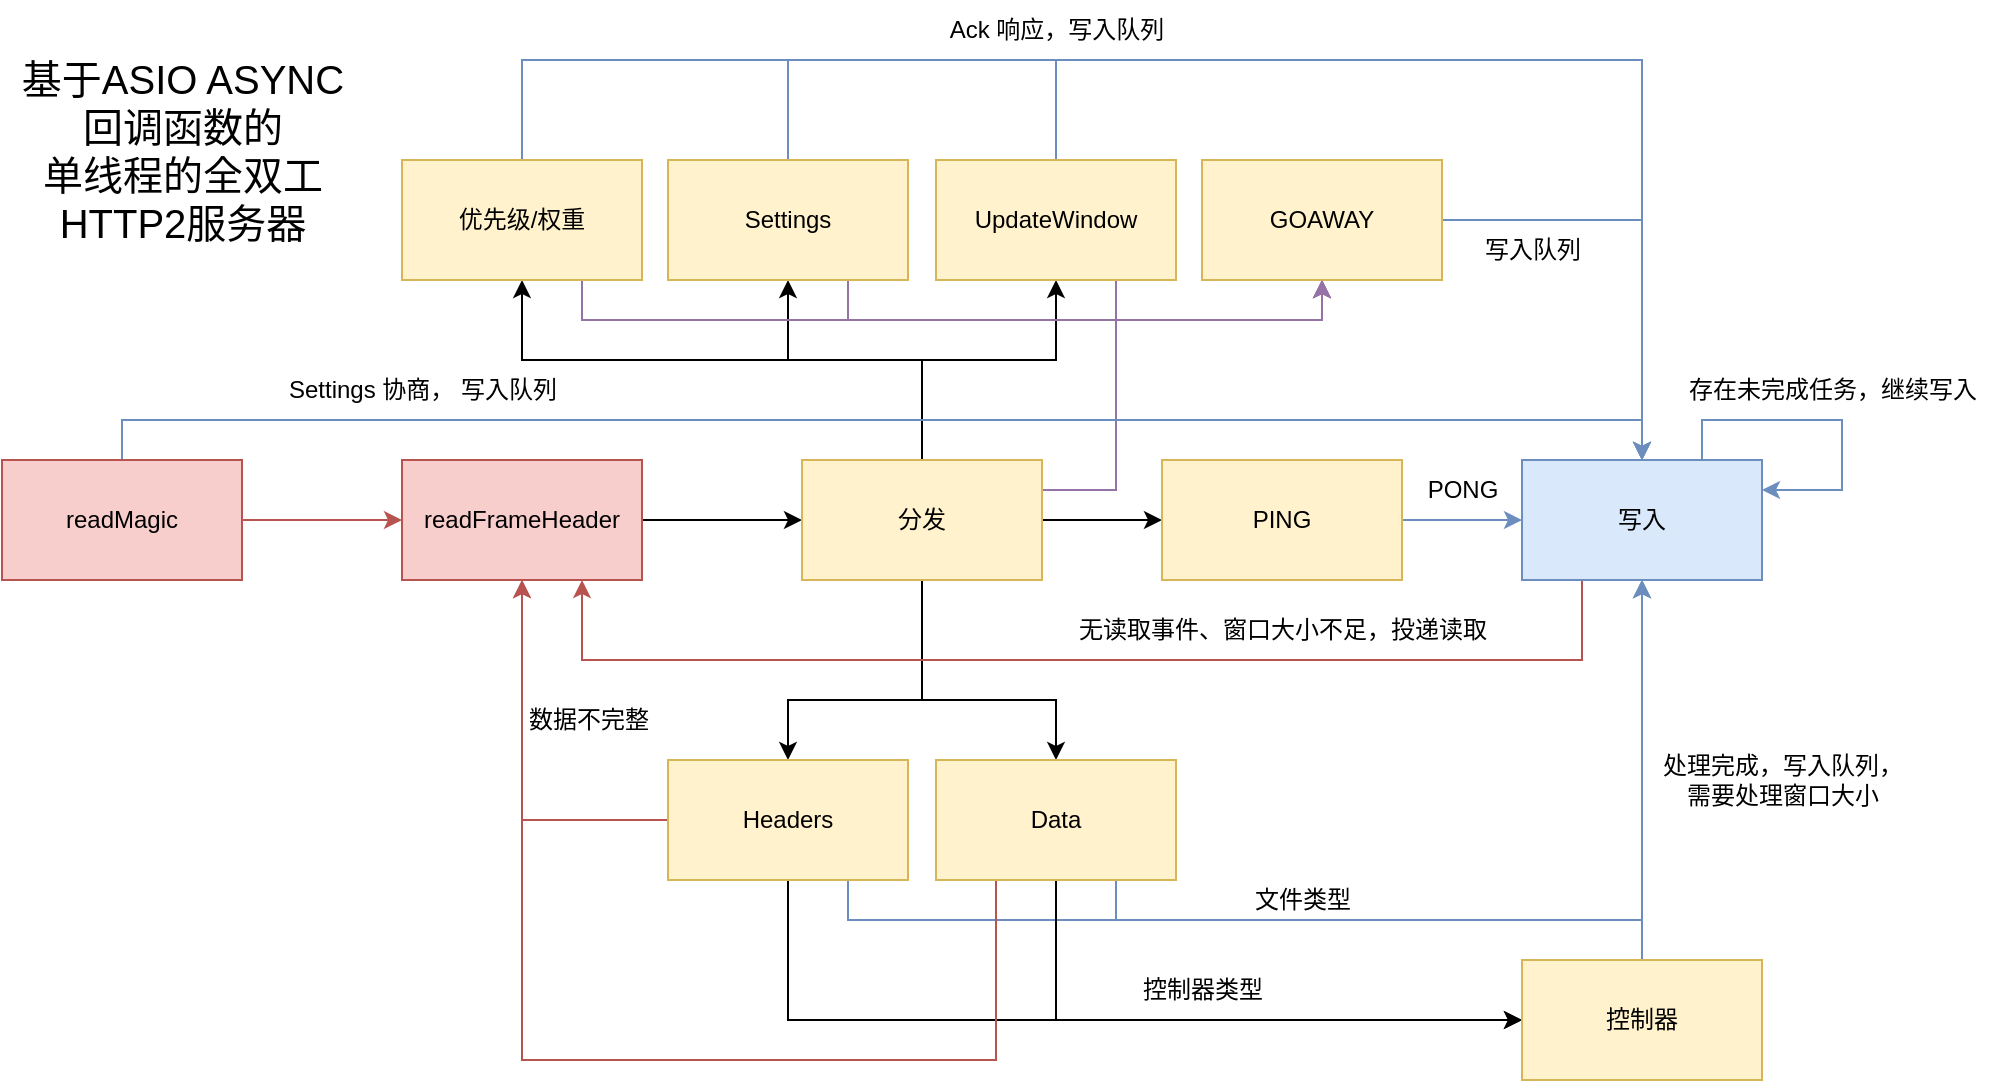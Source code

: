 <mxfile version="24.7.5">
  <diagram name="第 1 页" id="TX8Xv2_S9wcMXd1Jajkc">
    <mxGraphModel dx="1020" dy="682" grid="1" gridSize="10" guides="1" tooltips="1" connect="1" arrows="1" fold="1" page="0" pageScale="1" pageWidth="827" pageHeight="1169" math="0" shadow="0">
      <root>
        <mxCell id="0" />
        <mxCell id="1" parent="0" />
        <mxCell id="pouvRM0UXdSerpaKhllk-4" style="edgeStyle=orthogonalEdgeStyle;rounded=0;orthogonalLoop=1;jettySize=auto;html=1;exitX=1;exitY=0.5;exitDx=0;exitDy=0;entryX=0;entryY=0.5;entryDx=0;entryDy=0;" parent="1" source="pouvRM0UXdSerpaKhllk-1" target="pouvRM0UXdSerpaKhllk-2" edge="1">
          <mxGeometry relative="1" as="geometry" />
        </mxCell>
        <mxCell id="pouvRM0UXdSerpaKhllk-1" value="readFrameHeader" style="rounded=0;whiteSpace=wrap;html=1;fillColor=#f8cecc;strokeColor=#b85450;" parent="1" vertex="1">
          <mxGeometry x="240" y="280" width="120" height="60" as="geometry" />
        </mxCell>
        <mxCell id="pouvRM0UXdSerpaKhllk-5" style="edgeStyle=orthogonalEdgeStyle;rounded=0;orthogonalLoop=1;jettySize=auto;html=1;exitX=0.5;exitY=0;exitDx=0;exitDy=0;entryX=0.5;entryY=1;entryDx=0;entryDy=0;" parent="1" source="pouvRM0UXdSerpaKhllk-2" target="pouvRM0UXdSerpaKhllk-3" edge="1">
          <mxGeometry relative="1" as="geometry">
            <Array as="points">
              <mxPoint x="500" y="230" />
              <mxPoint x="433" y="230" />
            </Array>
          </mxGeometry>
        </mxCell>
        <mxCell id="pouvRM0UXdSerpaKhllk-8" style="edgeStyle=orthogonalEdgeStyle;rounded=0;orthogonalLoop=1;jettySize=auto;html=1;exitX=0.5;exitY=0;exitDx=0;exitDy=0;entryX=0.5;entryY=1;entryDx=0;entryDy=0;" parent="1" source="pouvRM0UXdSerpaKhllk-2" target="pouvRM0UXdSerpaKhllk-7" edge="1">
          <mxGeometry relative="1" as="geometry">
            <Array as="points">
              <mxPoint x="500" y="230" />
              <mxPoint x="567" y="230" />
            </Array>
          </mxGeometry>
        </mxCell>
        <mxCell id="pouvRM0UXdSerpaKhllk-16" style="edgeStyle=orthogonalEdgeStyle;rounded=0;orthogonalLoop=1;jettySize=auto;html=1;exitX=0.5;exitY=1;exitDx=0;exitDy=0;entryX=0.5;entryY=0;entryDx=0;entryDy=0;" parent="1" source="pouvRM0UXdSerpaKhllk-2" target="pouvRM0UXdSerpaKhllk-15" edge="1">
          <mxGeometry relative="1" as="geometry">
            <Array as="points">
              <mxPoint x="500" y="400" />
              <mxPoint x="433" y="400" />
            </Array>
          </mxGeometry>
        </mxCell>
        <mxCell id="pouvRM0UXdSerpaKhllk-33" style="edgeStyle=orthogonalEdgeStyle;rounded=0;orthogonalLoop=1;jettySize=auto;html=1;exitX=0.5;exitY=1;exitDx=0;exitDy=0;entryX=0.5;entryY=0;entryDx=0;entryDy=0;" parent="1" source="pouvRM0UXdSerpaKhllk-2" target="pouvRM0UXdSerpaKhllk-18" edge="1">
          <mxGeometry relative="1" as="geometry">
            <Array as="points">
              <mxPoint x="500" y="400" />
              <mxPoint x="567" y="400" />
            </Array>
          </mxGeometry>
        </mxCell>
        <mxCell id="pouvRM0UXdSerpaKhllk-42" style="edgeStyle=orthogonalEdgeStyle;rounded=0;orthogonalLoop=1;jettySize=auto;html=1;exitX=1;exitY=0.25;exitDx=0;exitDy=0;entryX=0.5;entryY=1;entryDx=0;entryDy=0;fillColor=#e1d5e7;strokeColor=#9673a6;" parent="1" source="pouvRM0UXdSerpaKhllk-2" target="pouvRM0UXdSerpaKhllk-37" edge="1">
          <mxGeometry relative="1" as="geometry">
            <Array as="points">
              <mxPoint x="597" y="295" />
              <mxPoint x="597" y="210" />
              <mxPoint x="700" y="210" />
            </Array>
          </mxGeometry>
        </mxCell>
        <mxCell id="pouvRM0UXdSerpaKhllk-44" style="edgeStyle=orthogonalEdgeStyle;rounded=0;orthogonalLoop=1;jettySize=auto;html=1;exitX=0.5;exitY=0;exitDx=0;exitDy=0;entryX=0.5;entryY=1;entryDx=0;entryDy=0;" parent="1" source="pouvRM0UXdSerpaKhllk-2" target="pouvRM0UXdSerpaKhllk-43" edge="1">
          <mxGeometry relative="1" as="geometry">
            <Array as="points">
              <mxPoint x="500" y="230" />
              <mxPoint x="300" y="230" />
            </Array>
          </mxGeometry>
        </mxCell>
        <mxCell id="pouvRM0UXdSerpaKhllk-53" style="edgeStyle=orthogonalEdgeStyle;rounded=0;orthogonalLoop=1;jettySize=auto;html=1;exitX=1;exitY=0.5;exitDx=0;exitDy=0;entryX=0;entryY=0.5;entryDx=0;entryDy=0;" parent="1" source="pouvRM0UXdSerpaKhllk-2" target="pouvRM0UXdSerpaKhllk-51" edge="1">
          <mxGeometry relative="1" as="geometry" />
        </mxCell>
        <mxCell id="pouvRM0UXdSerpaKhllk-2" value="分发" style="rounded=0;whiteSpace=wrap;html=1;fillColor=#fff2cc;strokeColor=#d6b656;" parent="1" vertex="1">
          <mxGeometry x="440" y="280" width="120" height="60" as="geometry" />
        </mxCell>
        <mxCell id="pouvRM0UXdSerpaKhllk-28" style="edgeStyle=orthogonalEdgeStyle;rounded=0;orthogonalLoop=1;jettySize=auto;html=1;exitX=0.5;exitY=0;exitDx=0;exitDy=0;entryX=0.5;entryY=0;entryDx=0;entryDy=0;fillColor=#dae8fc;strokeColor=#6c8ebf;" parent="1" source="pouvRM0UXdSerpaKhllk-3" target="pouvRM0UXdSerpaKhllk-21" edge="1">
          <mxGeometry relative="1" as="geometry">
            <Array as="points">
              <mxPoint x="433" y="80" />
              <mxPoint x="860" y="80" />
            </Array>
          </mxGeometry>
        </mxCell>
        <mxCell id="pouvRM0UXdSerpaKhllk-38" style="edgeStyle=orthogonalEdgeStyle;rounded=0;orthogonalLoop=1;jettySize=auto;html=1;exitX=0.75;exitY=1;exitDx=0;exitDy=0;entryX=0.5;entryY=1;entryDx=0;entryDy=0;fillColor=#e1d5e7;strokeColor=#9673a6;" parent="1" source="pouvRM0UXdSerpaKhllk-3" target="pouvRM0UXdSerpaKhllk-37" edge="1">
          <mxGeometry relative="1" as="geometry" />
        </mxCell>
        <mxCell id="pouvRM0UXdSerpaKhllk-3" value="Settings" style="rounded=0;whiteSpace=wrap;html=1;fillColor=#fff2cc;strokeColor=#d6b656;" parent="1" vertex="1">
          <mxGeometry x="373" y="130" width="120" height="60" as="geometry" />
        </mxCell>
        <mxCell id="pouvRM0UXdSerpaKhllk-29" style="edgeStyle=orthogonalEdgeStyle;rounded=0;orthogonalLoop=1;jettySize=auto;html=1;exitX=0.5;exitY=0;exitDx=0;exitDy=0;entryX=0.5;entryY=0;entryDx=0;entryDy=0;fillColor=#dae8fc;strokeColor=#6c8ebf;" parent="1" source="pouvRM0UXdSerpaKhllk-7" target="pouvRM0UXdSerpaKhllk-21" edge="1">
          <mxGeometry relative="1" as="geometry">
            <Array as="points">
              <mxPoint x="567" y="80" />
              <mxPoint x="860" y="80" />
            </Array>
          </mxGeometry>
        </mxCell>
        <mxCell id="pouvRM0UXdSerpaKhllk-39" style="edgeStyle=orthogonalEdgeStyle;rounded=0;orthogonalLoop=1;jettySize=auto;html=1;exitX=0.75;exitY=1;exitDx=0;exitDy=0;entryX=0.5;entryY=1;entryDx=0;entryDy=0;fillColor=#e1d5e7;strokeColor=#9673a6;" parent="1" source="pouvRM0UXdSerpaKhllk-7" target="pouvRM0UXdSerpaKhllk-37" edge="1">
          <mxGeometry relative="1" as="geometry" />
        </mxCell>
        <mxCell id="pouvRM0UXdSerpaKhllk-7" value="UpdateWindow" style="rounded=0;whiteSpace=wrap;html=1;fillColor=#fff2cc;strokeColor=#d6b656;" parent="1" vertex="1">
          <mxGeometry x="507" y="130" width="120" height="60" as="geometry" />
        </mxCell>
        <mxCell id="pouvRM0UXdSerpaKhllk-14" style="edgeStyle=orthogonalEdgeStyle;rounded=0;orthogonalLoop=1;jettySize=auto;html=1;exitX=1;exitY=0.5;exitDx=0;exitDy=0;entryX=0;entryY=0.5;entryDx=0;entryDy=0;fillColor=#f8cecc;strokeColor=#b85450;" parent="1" source="pouvRM0UXdSerpaKhllk-13" target="pouvRM0UXdSerpaKhllk-1" edge="1">
          <mxGeometry relative="1" as="geometry" />
        </mxCell>
        <mxCell id="pouvRM0UXdSerpaKhllk-35" style="edgeStyle=orthogonalEdgeStyle;rounded=0;orthogonalLoop=1;jettySize=auto;html=1;exitX=0.5;exitY=0;exitDx=0;exitDy=0;entryX=0.5;entryY=0;entryDx=0;entryDy=0;fillColor=#dae8fc;strokeColor=#6c8ebf;" parent="1" source="pouvRM0UXdSerpaKhllk-13" target="pouvRM0UXdSerpaKhllk-21" edge="1">
          <mxGeometry relative="1" as="geometry">
            <mxPoint x="920" y="-182.286" as="targetPoint" />
          </mxGeometry>
        </mxCell>
        <mxCell id="pouvRM0UXdSerpaKhllk-13" value="readMagic" style="rounded=0;whiteSpace=wrap;html=1;fillColor=#f8cecc;strokeColor=#b85450;" parent="1" vertex="1">
          <mxGeometry x="40" y="280" width="120" height="60" as="geometry" />
        </mxCell>
        <mxCell id="pouvRM0UXdSerpaKhllk-17" style="edgeStyle=orthogonalEdgeStyle;rounded=0;orthogonalLoop=1;jettySize=auto;html=1;exitX=0;exitY=0.5;exitDx=0;exitDy=0;entryX=0.5;entryY=1;entryDx=0;entryDy=0;fillColor=#f8cecc;strokeColor=#b85450;" parent="1" source="pouvRM0UXdSerpaKhllk-15" target="pouvRM0UXdSerpaKhllk-1" edge="1">
          <mxGeometry relative="1" as="geometry" />
        </mxCell>
        <mxCell id="pouvRM0UXdSerpaKhllk-48" style="edgeStyle=orthogonalEdgeStyle;rounded=0;orthogonalLoop=1;jettySize=auto;html=1;exitX=0.5;exitY=1;exitDx=0;exitDy=0;entryX=0;entryY=0.5;entryDx=0;entryDy=0;" parent="1" source="pouvRM0UXdSerpaKhllk-15" target="pouvRM0UXdSerpaKhllk-47" edge="1">
          <mxGeometry relative="1" as="geometry" />
        </mxCell>
        <mxCell id="pouvRM0UXdSerpaKhllk-58" style="edgeStyle=orthogonalEdgeStyle;rounded=0;orthogonalLoop=1;jettySize=auto;html=1;exitX=0.75;exitY=1;exitDx=0;exitDy=0;entryX=0.5;entryY=1;entryDx=0;entryDy=0;fillColor=#dae8fc;strokeColor=#6c8ebf;" parent="1" source="pouvRM0UXdSerpaKhllk-15" target="pouvRM0UXdSerpaKhllk-21" edge="1">
          <mxGeometry relative="1" as="geometry">
            <Array as="points">
              <mxPoint x="463" y="510" />
              <mxPoint x="860" y="510" />
            </Array>
          </mxGeometry>
        </mxCell>
        <mxCell id="pouvRM0UXdSerpaKhllk-15" value="Headers" style="rounded=0;whiteSpace=wrap;html=1;fillColor=#fff2cc;strokeColor=#d6b656;" parent="1" vertex="1">
          <mxGeometry x="373" y="430" width="120" height="60" as="geometry" />
        </mxCell>
        <mxCell id="pouvRM0UXdSerpaKhllk-20" style="edgeStyle=orthogonalEdgeStyle;rounded=0;orthogonalLoop=1;jettySize=auto;html=1;exitX=0.25;exitY=1;exitDx=0;exitDy=0;entryX=0.5;entryY=1;entryDx=0;entryDy=0;fillColor=#f8cecc;strokeColor=#b85450;" parent="1" source="pouvRM0UXdSerpaKhllk-18" target="pouvRM0UXdSerpaKhllk-1" edge="1">
          <mxGeometry relative="1" as="geometry">
            <Array as="points">
              <mxPoint x="537" y="580" />
              <mxPoint x="300" y="580" />
            </Array>
          </mxGeometry>
        </mxCell>
        <mxCell id="pouvRM0UXdSerpaKhllk-49" style="edgeStyle=orthogonalEdgeStyle;rounded=0;orthogonalLoop=1;jettySize=auto;html=1;exitX=0.5;exitY=1;exitDx=0;exitDy=0;entryX=0;entryY=0.5;entryDx=0;entryDy=0;" parent="1" source="pouvRM0UXdSerpaKhllk-18" target="pouvRM0UXdSerpaKhllk-47" edge="1">
          <mxGeometry relative="1" as="geometry" />
        </mxCell>
        <mxCell id="GFOiOF9gGz7fRbeYRMU6-1" style="edgeStyle=orthogonalEdgeStyle;rounded=0;orthogonalLoop=1;jettySize=auto;html=1;exitX=0.75;exitY=1;exitDx=0;exitDy=0;entryX=0.5;entryY=1;entryDx=0;entryDy=0;fillColor=#dae8fc;strokeColor=#6c8ebf;" edge="1" parent="1" source="pouvRM0UXdSerpaKhllk-18" target="pouvRM0UXdSerpaKhllk-21">
          <mxGeometry relative="1" as="geometry" />
        </mxCell>
        <mxCell id="pouvRM0UXdSerpaKhllk-18" value="Data" style="rounded=0;whiteSpace=wrap;html=1;fillColor=#fff2cc;strokeColor=#d6b656;" parent="1" vertex="1">
          <mxGeometry x="507" y="430" width="120" height="60" as="geometry" />
        </mxCell>
        <mxCell id="pouvRM0UXdSerpaKhllk-25" style="edgeStyle=orthogonalEdgeStyle;rounded=0;orthogonalLoop=1;jettySize=auto;html=1;exitX=0.25;exitY=1;exitDx=0;exitDy=0;entryX=0.75;entryY=1;entryDx=0;entryDy=0;fillColor=#f8cecc;strokeColor=#b85450;" parent="1" source="pouvRM0UXdSerpaKhllk-21" target="pouvRM0UXdSerpaKhllk-1" edge="1">
          <mxGeometry relative="1" as="geometry">
            <Array as="points">
              <mxPoint x="830" y="380" />
              <mxPoint x="330" y="380" />
            </Array>
          </mxGeometry>
        </mxCell>
        <mxCell id="pouvRM0UXdSerpaKhllk-21" value="写入" style="rounded=0;whiteSpace=wrap;html=1;fillColor=#dae8fc;strokeColor=#6c8ebf;" parent="1" vertex="1">
          <mxGeometry x="800" y="280" width="120" height="60" as="geometry" />
        </mxCell>
        <mxCell id="pouvRM0UXdSerpaKhllk-22" value="数据不完整" style="text;html=1;align=center;verticalAlign=middle;resizable=0;points=[];autosize=1;strokeColor=none;fillColor=none;" parent="1" vertex="1">
          <mxGeometry x="293" y="395" width="80" height="30" as="geometry" />
        </mxCell>
        <mxCell id="pouvRM0UXdSerpaKhllk-26" value="处理完成，写入队列，&lt;div&gt;需要处理窗口大小&lt;/div&gt;" style="text;html=1;align=center;verticalAlign=middle;resizable=0;points=[];autosize=1;strokeColor=none;fillColor=none;" parent="1" vertex="1">
          <mxGeometry x="860" y="420" width="140" height="40" as="geometry" />
        </mxCell>
        <mxCell id="pouvRM0UXdSerpaKhllk-27" value="无读取事件、窗口大小不足，投递读取" style="text;html=1;align=center;verticalAlign=middle;resizable=0;points=[];autosize=1;strokeColor=none;fillColor=none;" parent="1" vertex="1">
          <mxGeometry x="565" y="350" width="230" height="30" as="geometry" />
        </mxCell>
        <mxCell id="pouvRM0UXdSerpaKhllk-30" value="Ack 响应，写入队列" style="text;html=1;align=center;verticalAlign=middle;resizable=0;points=[];autosize=1;strokeColor=none;fillColor=none;" parent="1" vertex="1">
          <mxGeometry x="502" y="50" width="130" height="30" as="geometry" />
        </mxCell>
        <mxCell id="pouvRM0UXdSerpaKhllk-31" style="edgeStyle=orthogonalEdgeStyle;rounded=0;orthogonalLoop=1;jettySize=auto;html=1;exitX=0.75;exitY=0;exitDx=0;exitDy=0;entryX=1;entryY=0.25;entryDx=0;entryDy=0;fillColor=#dae8fc;strokeColor=#6c8ebf;" parent="1" source="pouvRM0UXdSerpaKhllk-21" target="pouvRM0UXdSerpaKhllk-21" edge="1">
          <mxGeometry relative="1" as="geometry">
            <Array as="points">
              <mxPoint x="890" y="260" />
              <mxPoint x="960" y="260" />
              <mxPoint x="960" y="295" />
            </Array>
          </mxGeometry>
        </mxCell>
        <mxCell id="pouvRM0UXdSerpaKhllk-34" value="存在未完成任务，继续写入" style="text;html=1;align=center;verticalAlign=middle;resizable=0;points=[];autosize=1;strokeColor=none;fillColor=none;" parent="1" vertex="1">
          <mxGeometry x="870" y="230" width="170" height="30" as="geometry" />
        </mxCell>
        <mxCell id="pouvRM0UXdSerpaKhllk-36" value="Settings 协商， 写入队列" style="text;html=1;align=center;verticalAlign=middle;resizable=0;points=[];autosize=1;strokeColor=none;fillColor=none;" parent="1" vertex="1">
          <mxGeometry x="170" y="230" width="160" height="30" as="geometry" />
        </mxCell>
        <mxCell id="pouvRM0UXdSerpaKhllk-40" style="edgeStyle=orthogonalEdgeStyle;rounded=0;orthogonalLoop=1;jettySize=auto;html=1;exitX=1;exitY=0.5;exitDx=0;exitDy=0;entryX=0.5;entryY=0;entryDx=0;entryDy=0;fillColor=#dae8fc;strokeColor=#6c8ebf;" parent="1" source="pouvRM0UXdSerpaKhllk-37" target="pouvRM0UXdSerpaKhllk-21" edge="1">
          <mxGeometry relative="1" as="geometry" />
        </mxCell>
        <mxCell id="pouvRM0UXdSerpaKhllk-37" value="GOAWAY" style="rounded=0;whiteSpace=wrap;html=1;fillColor=#fff2cc;strokeColor=#d6b656;" parent="1" vertex="1">
          <mxGeometry x="640" y="130" width="120" height="60" as="geometry" />
        </mxCell>
        <mxCell id="pouvRM0UXdSerpaKhllk-41" value="写入队列" style="text;html=1;align=center;verticalAlign=middle;resizable=0;points=[];autosize=1;strokeColor=none;fillColor=none;" parent="1" vertex="1">
          <mxGeometry x="770" y="160" width="70" height="30" as="geometry" />
        </mxCell>
        <mxCell id="pouvRM0UXdSerpaKhllk-45" style="edgeStyle=orthogonalEdgeStyle;rounded=0;orthogonalLoop=1;jettySize=auto;html=1;exitX=0.5;exitY=0;exitDx=0;exitDy=0;entryX=0.5;entryY=0;entryDx=0;entryDy=0;fillColor=#dae8fc;strokeColor=#6c8ebf;" parent="1" source="pouvRM0UXdSerpaKhllk-43" target="pouvRM0UXdSerpaKhllk-21" edge="1">
          <mxGeometry relative="1" as="geometry">
            <Array as="points">
              <mxPoint x="300" y="80" />
              <mxPoint x="860" y="80" />
            </Array>
          </mxGeometry>
        </mxCell>
        <mxCell id="pouvRM0UXdSerpaKhllk-46" style="edgeStyle=orthogonalEdgeStyle;rounded=0;orthogonalLoop=1;jettySize=auto;html=1;exitX=0.75;exitY=1;exitDx=0;exitDy=0;entryX=0.5;entryY=1;entryDx=0;entryDy=0;fillColor=#e1d5e7;strokeColor=#9673a6;" parent="1" source="pouvRM0UXdSerpaKhllk-43" target="pouvRM0UXdSerpaKhllk-37" edge="1">
          <mxGeometry relative="1" as="geometry" />
        </mxCell>
        <mxCell id="pouvRM0UXdSerpaKhllk-43" value="优先级/权重" style="rounded=0;whiteSpace=wrap;html=1;fillColor=#fff2cc;strokeColor=#d6b656;" parent="1" vertex="1">
          <mxGeometry x="240" y="130" width="120" height="60" as="geometry" />
        </mxCell>
        <mxCell id="pouvRM0UXdSerpaKhllk-50" style="edgeStyle=orthogonalEdgeStyle;rounded=0;orthogonalLoop=1;jettySize=auto;html=1;exitX=0.5;exitY=0;exitDx=0;exitDy=0;entryX=0.5;entryY=1;entryDx=0;entryDy=0;fillColor=#dae8fc;strokeColor=#6c8ebf;" parent="1" source="pouvRM0UXdSerpaKhllk-47" target="pouvRM0UXdSerpaKhllk-21" edge="1">
          <mxGeometry relative="1" as="geometry" />
        </mxCell>
        <mxCell id="pouvRM0UXdSerpaKhllk-47" value="控制器" style="rounded=0;whiteSpace=wrap;html=1;fillColor=#fff2cc;strokeColor=#d6b656;" parent="1" vertex="1">
          <mxGeometry x="800" y="530" width="120" height="60" as="geometry" />
        </mxCell>
        <mxCell id="pouvRM0UXdSerpaKhllk-54" style="edgeStyle=orthogonalEdgeStyle;rounded=0;orthogonalLoop=1;jettySize=auto;html=1;exitX=1;exitY=0.5;exitDx=0;exitDy=0;entryX=0;entryY=0.5;entryDx=0;entryDy=0;fillColor=#dae8fc;strokeColor=#6c8ebf;" parent="1" source="pouvRM0UXdSerpaKhllk-51" target="pouvRM0UXdSerpaKhllk-21" edge="1">
          <mxGeometry relative="1" as="geometry" />
        </mxCell>
        <mxCell id="pouvRM0UXdSerpaKhllk-51" value="PING" style="rounded=0;whiteSpace=wrap;html=1;fillColor=#fff2cc;strokeColor=#d6b656;" parent="1" vertex="1">
          <mxGeometry x="620" y="280" width="120" height="60" as="geometry" />
        </mxCell>
        <mxCell id="pouvRM0UXdSerpaKhllk-55" value="PONG" style="text;html=1;align=center;verticalAlign=middle;resizable=0;points=[];autosize=1;strokeColor=none;fillColor=none;" parent="1" vertex="1">
          <mxGeometry x="740" y="280" width="60" height="30" as="geometry" />
        </mxCell>
        <mxCell id="pouvRM0UXdSerpaKhllk-57" value="控制器类型" style="text;html=1;align=center;verticalAlign=middle;resizable=0;points=[];autosize=1;strokeColor=none;fillColor=none;" parent="1" vertex="1">
          <mxGeometry x="600" y="530" width="80" height="30" as="geometry" />
        </mxCell>
        <mxCell id="pouvRM0UXdSerpaKhllk-59" value="文件类型" style="text;html=1;align=center;verticalAlign=middle;resizable=0;points=[];autosize=1;strokeColor=none;fillColor=none;" parent="1" vertex="1">
          <mxGeometry x="655" y="485" width="70" height="30" as="geometry" />
        </mxCell>
        <mxCell id="pouvRM0UXdSerpaKhllk-60" value="基于ASIO ASYNC&lt;div&gt;回调函数的&lt;div style=&quot;font-size: 20px;&quot;&gt;单线程的全双工&lt;/div&gt;&lt;div style=&quot;font-size: 20px;&quot;&gt;HTTP2服务器&lt;/div&gt;&lt;/div&gt;" style="text;html=1;align=center;verticalAlign=middle;resizable=0;points=[];autosize=1;strokeColor=none;fillColor=none;fontSize=20;" parent="1" vertex="1">
          <mxGeometry x="40" y="70" width="180" height="110" as="geometry" />
        </mxCell>
      </root>
    </mxGraphModel>
  </diagram>
</mxfile>
